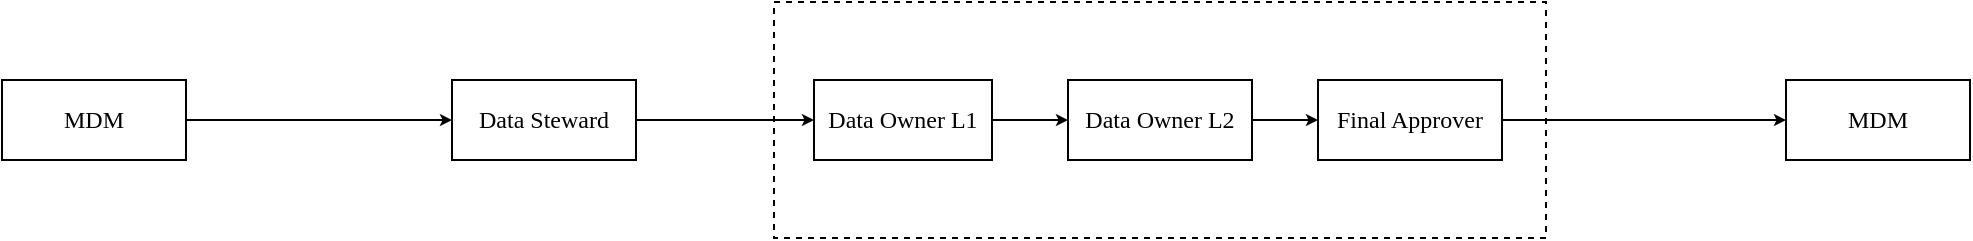 <mxfile version="24.6.4" type="github">
  <diagram id="C5RBs43oDa-KdzZeNtuy" name="Page-1">
    <mxGraphModel dx="1434" dy="746" grid="0" gridSize="10" guides="1" tooltips="1" connect="1" arrows="1" fold="1" page="1" pageScale="1" pageWidth="1169" pageHeight="1654" math="0" shadow="0">
      <root>
        <mxCell id="WIyWlLk6GJQsqaUBKTNV-0" />
        <mxCell id="WIyWlLk6GJQsqaUBKTNV-1" parent="WIyWlLk6GJQsqaUBKTNV-0" />
        <mxCell id="Rth26Py0nwibaYv7ZJ8p-11" value="" style="edgeStyle=orthogonalEdgeStyle;rounded=0;orthogonalLoop=1;jettySize=auto;html=1;endSize=3;startSize=3;" edge="1" parent="WIyWlLk6GJQsqaUBKTNV-1" source="Rth26Py0nwibaYv7ZJ8p-0" target="Rth26Py0nwibaYv7ZJ8p-1">
          <mxGeometry relative="1" as="geometry" />
        </mxCell>
        <mxCell id="Rth26Py0nwibaYv7ZJ8p-0" value="&lt;font face=&quot;Myriad Pro&quot;&gt;MDM&lt;/font&gt;" style="rounded=0;whiteSpace=wrap;html=1;fontSize=12;glass=0;strokeWidth=1;shadow=0;" vertex="1" parent="WIyWlLk6GJQsqaUBKTNV-1">
          <mxGeometry x="139" y="590" width="92" height="40" as="geometry" />
        </mxCell>
        <mxCell id="Rth26Py0nwibaYv7ZJ8p-12" value="" style="edgeStyle=orthogonalEdgeStyle;rounded=0;orthogonalLoop=1;jettySize=auto;html=1;endSize=3;startSize=3;" edge="1" parent="WIyWlLk6GJQsqaUBKTNV-1" source="Rth26Py0nwibaYv7ZJ8p-1" target="Rth26Py0nwibaYv7ZJ8p-2">
          <mxGeometry relative="1" as="geometry" />
        </mxCell>
        <mxCell id="Rth26Py0nwibaYv7ZJ8p-1" value="&lt;font face=&quot;Myriad Pro&quot;&gt;Data Steward&lt;/font&gt;" style="rounded=0;whiteSpace=wrap;html=1;fontSize=12;glass=0;strokeWidth=1;shadow=0;" vertex="1" parent="WIyWlLk6GJQsqaUBKTNV-1">
          <mxGeometry x="364" y="590" width="92" height="40" as="geometry" />
        </mxCell>
        <mxCell id="Rth26Py0nwibaYv7ZJ8p-8" value="" style="edgeStyle=orthogonalEdgeStyle;rounded=0;orthogonalLoop=1;jettySize=auto;html=1;endSize=3;startSize=3;" edge="1" parent="WIyWlLk6GJQsqaUBKTNV-1" source="Rth26Py0nwibaYv7ZJ8p-2" target="Rth26Py0nwibaYv7ZJ8p-3">
          <mxGeometry relative="1" as="geometry" />
        </mxCell>
        <mxCell id="Rth26Py0nwibaYv7ZJ8p-2" value="&lt;font face=&quot;Myriad Pro&quot;&gt;Data Owner L1&lt;/font&gt;" style="rounded=0;whiteSpace=wrap;html=1;fontSize=12;glass=0;strokeWidth=1;shadow=0;" vertex="1" parent="WIyWlLk6GJQsqaUBKTNV-1">
          <mxGeometry x="545" y="590" width="89" height="40" as="geometry" />
        </mxCell>
        <mxCell id="Rth26Py0nwibaYv7ZJ8p-9" value="" style="edgeStyle=orthogonalEdgeStyle;rounded=0;orthogonalLoop=1;jettySize=auto;html=1;endSize=3;startSize=3;" edge="1" parent="WIyWlLk6GJQsqaUBKTNV-1" source="Rth26Py0nwibaYv7ZJ8p-3" target="Rth26Py0nwibaYv7ZJ8p-4">
          <mxGeometry relative="1" as="geometry" />
        </mxCell>
        <mxCell id="Rth26Py0nwibaYv7ZJ8p-3" value="&lt;font face=&quot;Myriad Pro&quot;&gt;Data Owner L2&lt;/font&gt;" style="rounded=0;whiteSpace=wrap;html=1;fontSize=12;glass=0;strokeWidth=1;shadow=0;" vertex="1" parent="WIyWlLk6GJQsqaUBKTNV-1">
          <mxGeometry x="672" y="590" width="92" height="40" as="geometry" />
        </mxCell>
        <mxCell id="Rth26Py0nwibaYv7ZJ8p-10" value="" style="edgeStyle=orthogonalEdgeStyle;rounded=0;orthogonalLoop=1;jettySize=auto;html=1;endSize=3;startSize=3;" edge="1" parent="WIyWlLk6GJQsqaUBKTNV-1" source="Rth26Py0nwibaYv7ZJ8p-4" target="Rth26Py0nwibaYv7ZJ8p-5">
          <mxGeometry relative="1" as="geometry" />
        </mxCell>
        <mxCell id="Rth26Py0nwibaYv7ZJ8p-4" value="&lt;font face=&quot;Myriad Pro&quot;&gt;Final Approver&lt;/font&gt;" style="rounded=0;whiteSpace=wrap;html=1;fontSize=12;glass=0;strokeWidth=1;shadow=0;" vertex="1" parent="WIyWlLk6GJQsqaUBKTNV-1">
          <mxGeometry x="797" y="590" width="92" height="40" as="geometry" />
        </mxCell>
        <mxCell id="Rth26Py0nwibaYv7ZJ8p-13" value="" style="rounded=0;whiteSpace=wrap;html=1;fillColor=none;dashed=1;" vertex="1" parent="WIyWlLk6GJQsqaUBKTNV-1">
          <mxGeometry x="525" y="551" width="386" height="118" as="geometry" />
        </mxCell>
        <mxCell id="Rth26Py0nwibaYv7ZJ8p-5" value="&lt;font face=&quot;Myriad Pro&quot;&gt;MDM&lt;/font&gt;" style="rounded=0;whiteSpace=wrap;html=1;fontSize=12;glass=0;strokeWidth=1;shadow=0;" vertex="1" parent="WIyWlLk6GJQsqaUBKTNV-1">
          <mxGeometry x="1031" y="590" width="92" height="40" as="geometry" />
        </mxCell>
      </root>
    </mxGraphModel>
  </diagram>
</mxfile>
